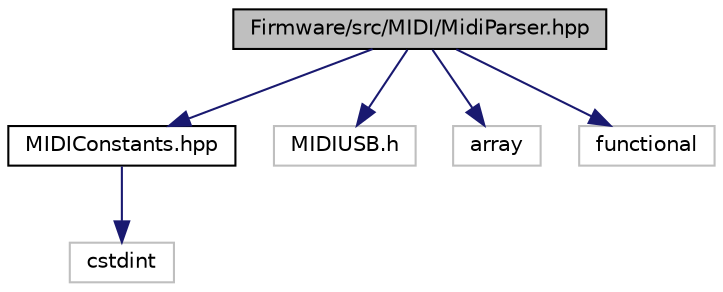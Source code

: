 digraph "Firmware/src/MIDI/MidiParser.hpp"
{
 // LATEX_PDF_SIZE
  edge [fontname="Helvetica",fontsize="10",labelfontname="Helvetica",labelfontsize="10"];
  node [fontname="Helvetica",fontsize="10",shape=record];
  Node1 [label="Firmware/src/MIDI/MidiParser.hpp",height=0.2,width=0.4,color="black", fillcolor="grey75", style="filled", fontcolor="black",tooltip="USB-MIDI event parser."];
  Node1 -> Node2 [color="midnightblue",fontsize="10",style="solid",fontname="Helvetica"];
  Node2 [label="MIDIConstants.hpp",height=0.2,width=0.4,color="black", fillcolor="white", style="filled",URL="$_midi_constants_8hpp.html",tooltip="Constants about MIDI."];
  Node2 -> Node3 [color="midnightblue",fontsize="10",style="solid",fontname="Helvetica"];
  Node3 [label="cstdint",height=0.2,width=0.4,color="grey75", fillcolor="white", style="filled",tooltip=" "];
  Node1 -> Node4 [color="midnightblue",fontsize="10",style="solid",fontname="Helvetica"];
  Node4 [label="MIDIUSB.h",height=0.2,width=0.4,color="grey75", fillcolor="white", style="filled",tooltip=" "];
  Node1 -> Node5 [color="midnightblue",fontsize="10",style="solid",fontname="Helvetica"];
  Node5 [label="array",height=0.2,width=0.4,color="grey75", fillcolor="white", style="filled",tooltip=" "];
  Node1 -> Node6 [color="midnightblue",fontsize="10",style="solid",fontname="Helvetica"];
  Node6 [label="functional",height=0.2,width=0.4,color="grey75", fillcolor="white", style="filled",tooltip=" "];
}
